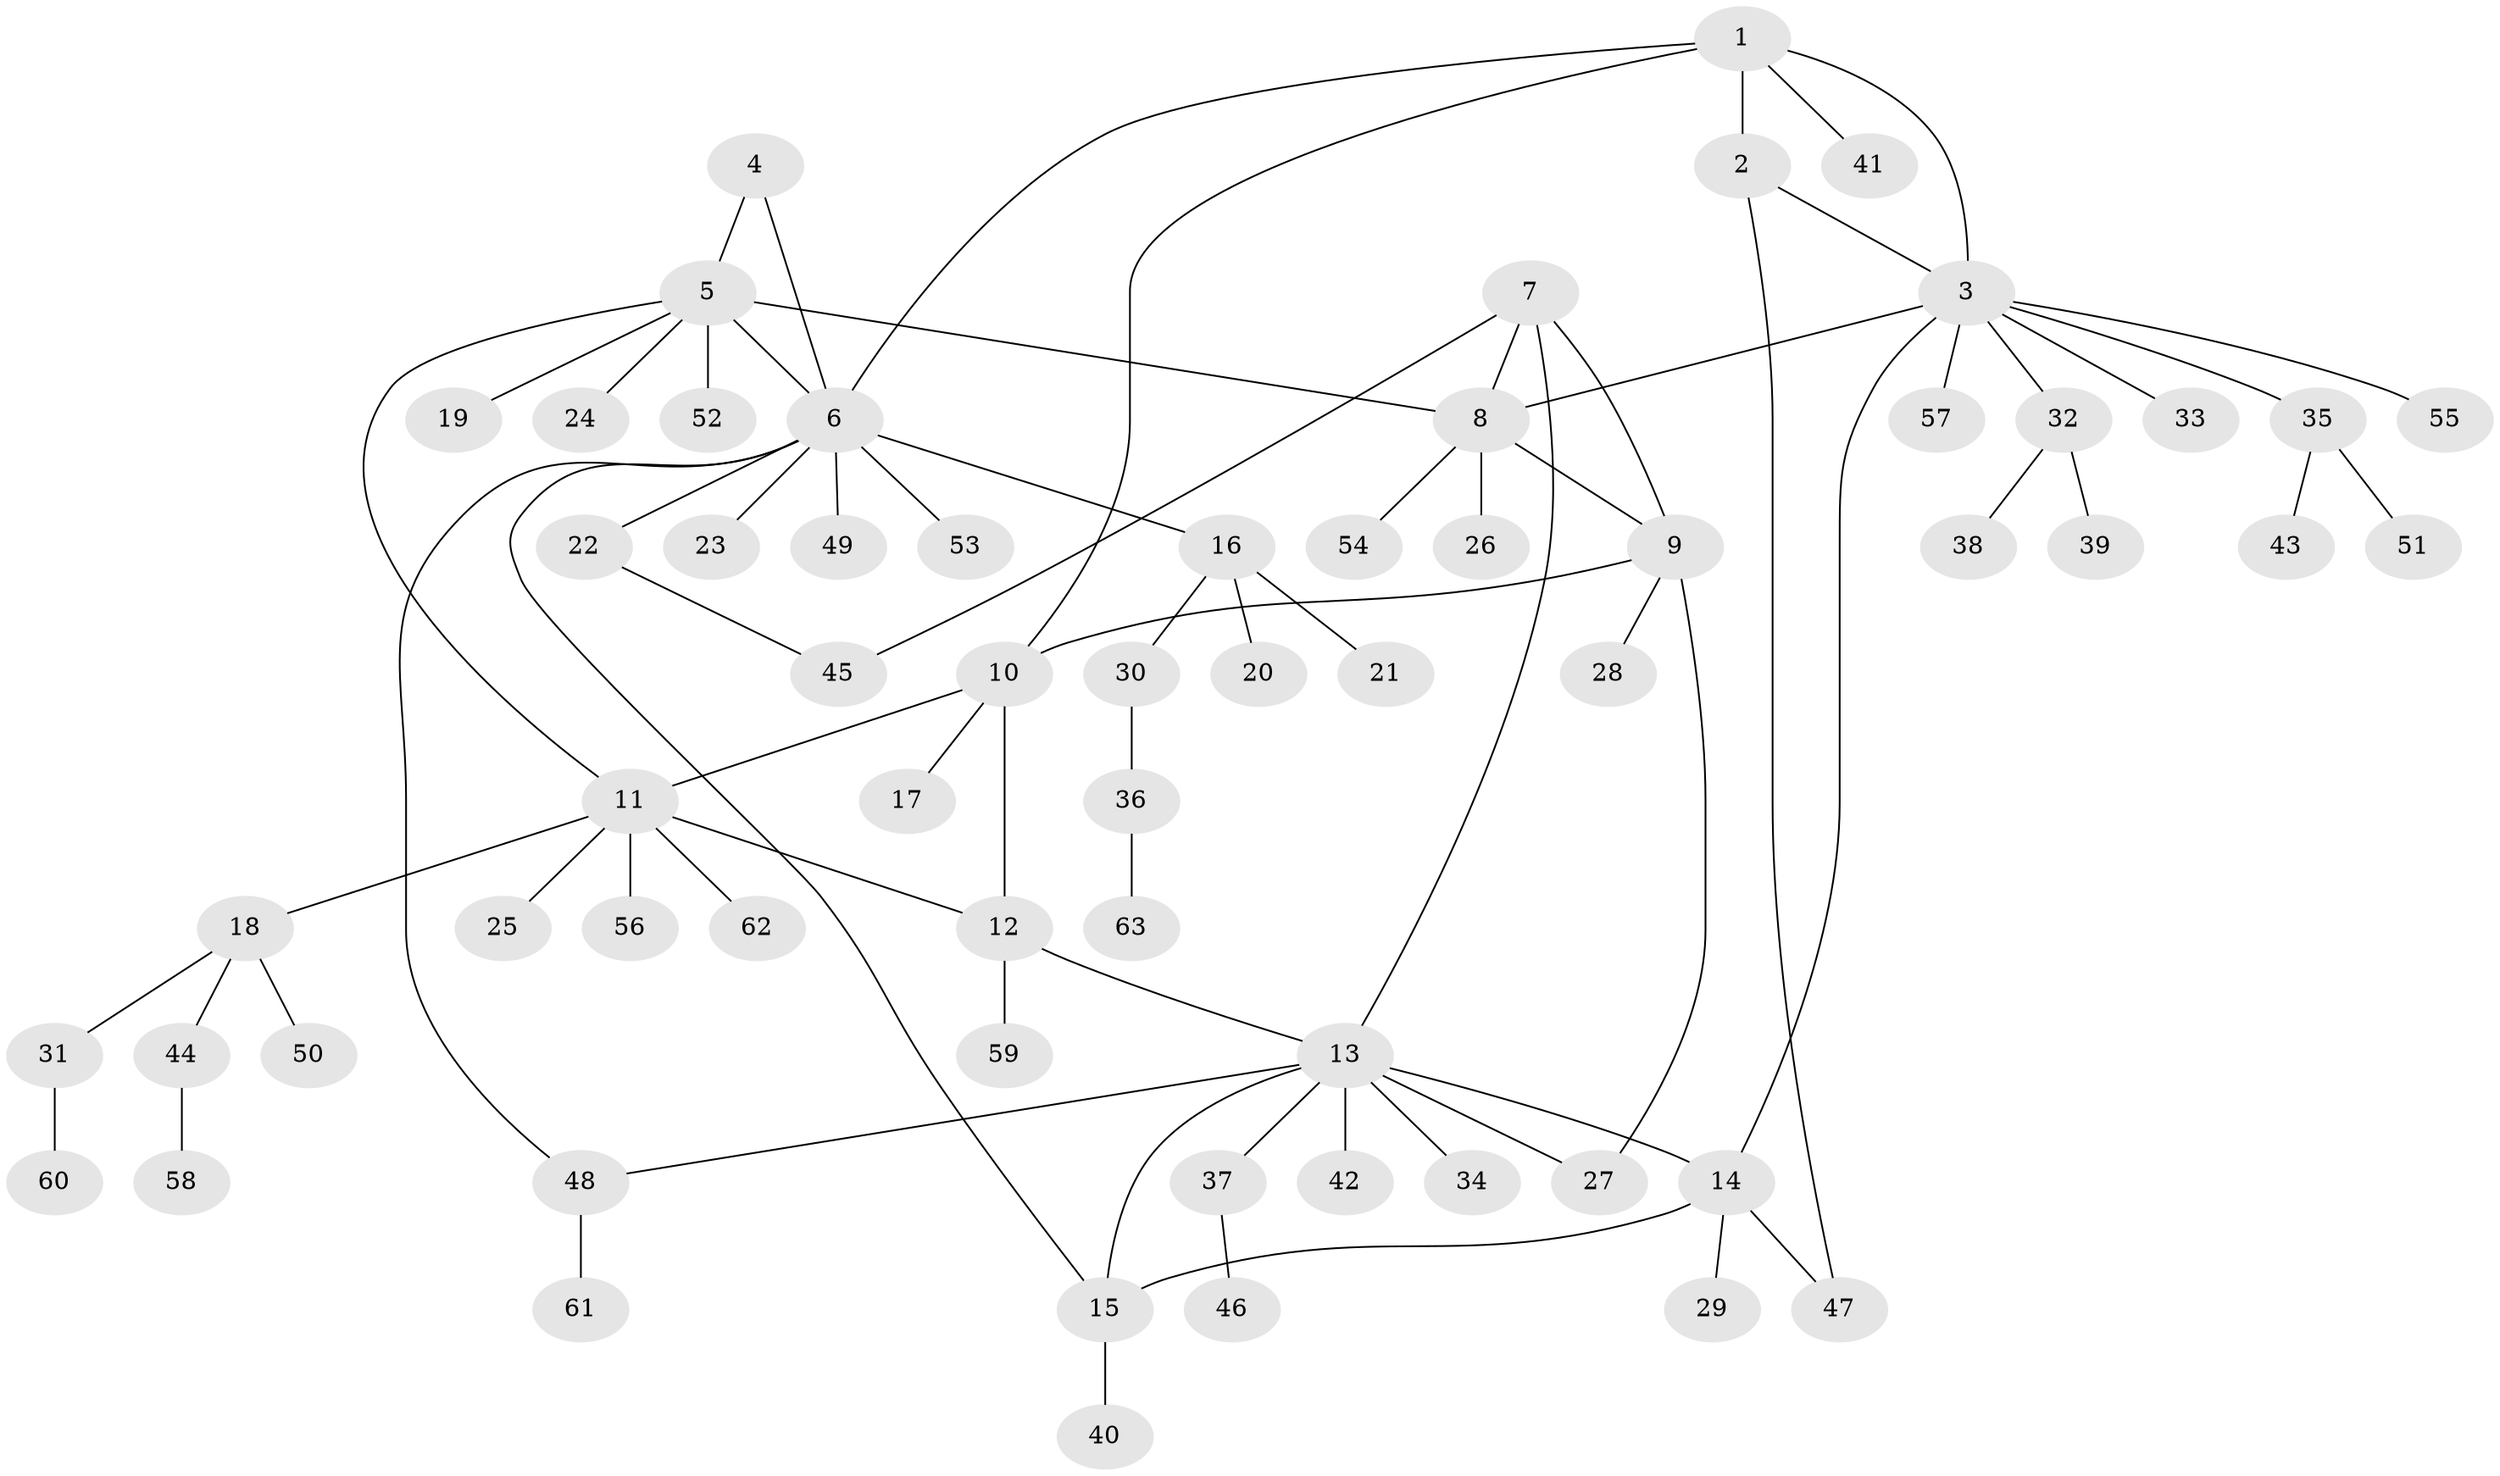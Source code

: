 // coarse degree distribution, {5: 0.15789473684210525, 3: 0.2631578947368421, 4: 0.05263157894736842, 7: 0.05263157894736842, 2: 0.21052631578947367, 1: 0.2631578947368421}
// Generated by graph-tools (version 1.1) at 2025/52/03/04/25 22:52:38]
// undirected, 63 vertices, 77 edges
graph export_dot {
  node [color=gray90,style=filled];
  1;
  2;
  3;
  4;
  5;
  6;
  7;
  8;
  9;
  10;
  11;
  12;
  13;
  14;
  15;
  16;
  17;
  18;
  19;
  20;
  21;
  22;
  23;
  24;
  25;
  26;
  27;
  28;
  29;
  30;
  31;
  32;
  33;
  34;
  35;
  36;
  37;
  38;
  39;
  40;
  41;
  42;
  43;
  44;
  45;
  46;
  47;
  48;
  49;
  50;
  51;
  52;
  53;
  54;
  55;
  56;
  57;
  58;
  59;
  60;
  61;
  62;
  63;
  1 -- 2;
  1 -- 3;
  1 -- 6;
  1 -- 10;
  1 -- 41;
  2 -- 3;
  2 -- 47;
  3 -- 8;
  3 -- 14;
  3 -- 32;
  3 -- 33;
  3 -- 35;
  3 -- 55;
  3 -- 57;
  4 -- 5;
  4 -- 6;
  5 -- 6;
  5 -- 8;
  5 -- 11;
  5 -- 19;
  5 -- 24;
  5 -- 52;
  6 -- 15;
  6 -- 16;
  6 -- 22;
  6 -- 23;
  6 -- 48;
  6 -- 49;
  6 -- 53;
  7 -- 8;
  7 -- 9;
  7 -- 13;
  7 -- 45;
  8 -- 9;
  8 -- 26;
  8 -- 54;
  9 -- 10;
  9 -- 27;
  9 -- 28;
  10 -- 11;
  10 -- 12;
  10 -- 17;
  11 -- 12;
  11 -- 18;
  11 -- 25;
  11 -- 56;
  11 -- 62;
  12 -- 13;
  12 -- 59;
  13 -- 14;
  13 -- 15;
  13 -- 27;
  13 -- 34;
  13 -- 37;
  13 -- 42;
  13 -- 48;
  14 -- 15;
  14 -- 29;
  14 -- 47;
  15 -- 40;
  16 -- 20;
  16 -- 21;
  16 -- 30;
  18 -- 31;
  18 -- 44;
  18 -- 50;
  22 -- 45;
  30 -- 36;
  31 -- 60;
  32 -- 38;
  32 -- 39;
  35 -- 43;
  35 -- 51;
  36 -- 63;
  37 -- 46;
  44 -- 58;
  48 -- 61;
}
